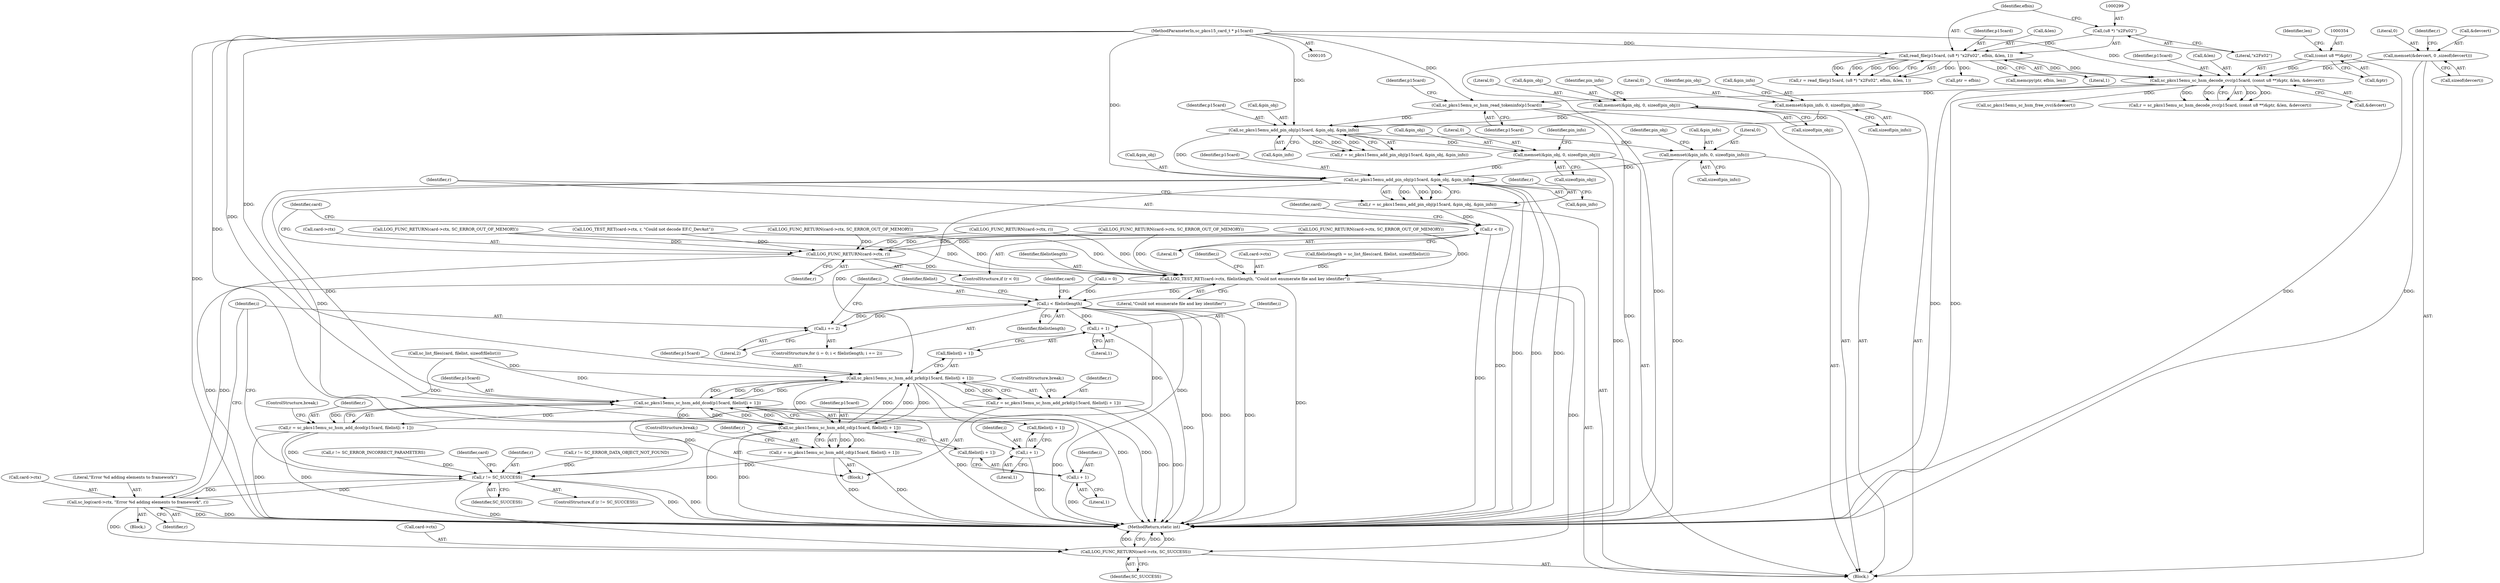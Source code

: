 digraph "0_OpenSC_360e95d45ac4123255a4c796db96337f332160ad#diff-d643a0fa169471dbf2912f4866dc49c5_6@pointer" {
"1000907" [label="(Call,sc_pkcs15emu_add_pin_obj(p15card, &pin_obj, &pin_info))"];
"1000757" [label="(Call,sc_pkcs15emu_add_pin_obj(p15card, &pin_obj, &pin_info))"];
"1000367" [label="(Call,sc_pkcs15emu_sc_hsm_read_tokeninfo(p15card))"];
"1000351" [label="(Call,sc_pkcs15emu_sc_hsm_decode_cvc(p15card, (const u8 **)&ptr, &len, &devcert))"];
"1000296" [label="(Call,read_file(p15card, (u8 *) \"\x2F\x02\", efbin, &len, 1))"];
"1000106" [label="(MethodParameterIn,sc_pkcs15_card_t * p15card)"];
"1000298" [label="(Call,(u8 *) \"\x2F\x02\")"];
"1000353" [label="(Call,(const u8 **)&ptr)"];
"1000343" [label="(Call,memset(&devcert, 0 ,sizeof(devcert)))"];
"1000612" [label="(Call,memset(&pin_obj, 0, sizeof(pin_obj)))"];
"1000606" [label="(Call,memset(&pin_info, 0, sizeof(pin_info)))"];
"1000778" [label="(Call,memset(&pin_obj, 0, sizeof(pin_obj)))"];
"1000772" [label="(Call,memset(&pin_info, 0, sizeof(pin_info)))"];
"1000905" [label="(Call,r = sc_pkcs15emu_add_pin_obj(p15card, &pin_obj, &pin_info))"];
"1000914" [label="(Call,r < 0)"];
"1000917" [label="(Call,LOG_FUNC_RETURN(card->ctx, r))"];
"1001021" [label="(Call,LOG_TEST_RET(card->ctx, filelistlength, \"Could not enumerate file and key identifier\"))"];
"1001031" [label="(Call,i < filelistlength)"];
"1001034" [label="(Call,i += 2)"];
"1001050" [label="(Call,i + 1)"];
"1001061" [label="(Call,i + 1)"];
"1001072" [label="(Call,i + 1)"];
"1001081" [label="(Call,sc_log(card->ctx, \"Error %d adding elements to framework\", r))"];
"1001077" [label="(Call,r != SC_SUCCESS)"];
"1001087" [label="(Call,LOG_FUNC_RETURN(card->ctx, SC_SUCCESS))"];
"1001046" [label="(Call,sc_pkcs15emu_sc_hsm_add_prkd(p15card, filelist[i + 1]))"];
"1001044" [label="(Call,r = sc_pkcs15emu_sc_hsm_add_prkd(p15card, filelist[i + 1]))"];
"1001057" [label="(Call,sc_pkcs15emu_sc_hsm_add_dcod(p15card, filelist[i + 1]))"];
"1001055" [label="(Call,r = sc_pkcs15emu_sc_hsm_add_dcod(p15card, filelist[i + 1]))"];
"1001068" [label="(Call,sc_pkcs15emu_sc_hsm_add_cd(p15card, filelist[i + 1]))"];
"1001066" [label="(Call,r = sc_pkcs15emu_sc_hsm_add_cd(p15card, filelist[i + 1]))"];
"1000359" [label="(Call,&devcert)"];
"1001058" [label="(Identifier,p15card)"];
"1000926" [label="(Identifier,card)"];
"1001052" [label="(Literal,1)"];
"1001080" [label="(Block,)"];
"1001053" [label="(ControlStructure,break;)"];
"1000367" [label="(Call,sc_pkcs15emu_sc_hsm_read_tokeninfo(p15card))"];
"1001031" [label="(Call,i < filelistlength)"];
"1000780" [label="(Identifier,pin_obj)"];
"1001027" [label="(ControlStructure,for (i = 0; i < filelistlength; i += 2))"];
"1001070" [label="(Call,filelist[i + 1])"];
"1000757" [label="(Call,sc_pkcs15emu_add_pin_obj(p15card, &pin_obj, &pin_info))"];
"1000357" [label="(Call,&len)"];
"1001057" [label="(Call,sc_pkcs15emu_sc_hsm_add_dcod(p15card, filelist[i + 1]))"];
"1000609" [label="(Literal,0)"];
"1001069" [label="(Identifier,p15card)"];
"1000615" [label="(Literal,0)"];
"1001003" [label="(Call,r != SC_ERROR_DATA_OBJECT_NOT_FOUND)"];
"1001079" [label="(Identifier,SC_SUCCESS)"];
"1001082" [label="(Call,card->ctx)"];
"1000302" [label="(Call,&len)"];
"1000782" [label="(Call,sizeof(pin_obj))"];
"1001006" [label="(Call,r != SC_ERROR_INCORRECT_PARAMETERS)"];
"1000301" [label="(Identifier,efbin)"];
"1000918" [label="(Call,card->ctx)"];
"1001014" [label="(Call,filelistlength = sc_list_files(card, filelist, sizeof(filelist)))"];
"1000298" [label="(Call,(u8 *) \"\x2F\x02\")"];
"1000297" [label="(Identifier,p15card)"];
"1001073" [label="(Identifier,i)"];
"1001075" [label="(ControlStructure,break;)"];
"1001088" [label="(Call,card->ctx)"];
"1000612" [label="(Call,memset(&pin_obj, 0, sizeof(pin_obj)))"];
"1000355" [label="(Call,&ptr)"];
"1001029" [label="(Identifier,i)"];
"1001074" [label="(Literal,1)"];
"1000361" [label="(Call,LOG_TEST_RET(card->ctx, r, \"Could not decode EF.C_DevAut\"))"];
"1000906" [label="(Identifier,r)"];
"1001066" [label="(Call,r = sc_pkcs15emu_sc_hsm_add_cd(p15card, filelist[i + 1]))"];
"1001021" [label="(Call,LOG_TEST_RET(card->ctx, filelistlength, \"Could not enumerate file and key identifier\"))"];
"1000755" [label="(Call,r = sc_pkcs15emu_add_pin_obj(p15card, &pin_obj, &pin_info))"];
"1001062" [label="(Identifier,i)"];
"1000909" [label="(Call,&pin_obj)"];
"1001055" [label="(Call,r = sc_pkcs15emu_sc_hsm_add_dcod(p15card, filelist[i + 1]))"];
"1000571" [label="(Call,LOG_FUNC_RETURN(card->ctx, SC_ERROR_OUT_OF_MEMORY))"];
"1000107" [label="(Block,)"];
"1000352" [label="(Identifier,p15card)"];
"1000326" [label="(Call,memcpy(ptr, efbin, len))"];
"1001033" [label="(Identifier,filelistlength)"];
"1001085" [label="(Literal,\"Error %d adding elements to framework\")"];
"1000530" [label="(Call,LOG_FUNC_RETURN(card->ctx, SC_ERROR_OUT_OF_MEMORY))"];
"1000300" [label="(Literal,\"\x2F\x02\")"];
"1000350" [label="(Identifier,r)"];
"1000916" [label="(Literal,0)"];
"1001047" [label="(Identifier,p15card)"];
"1001072" [label="(Call,i + 1)"];
"1001036" [label="(Literal,2)"];
"1000779" [label="(Call,&pin_obj)"];
"1000907" [label="(Call,sc_pkcs15emu_add_pin_obj(p15card, &pin_obj, &pin_info))"];
"1001046" [label="(Call,sc_pkcs15emu_sc_hsm_add_prkd(p15card, filelist[i + 1]))"];
"1000761" [label="(Call,&pin_info)"];
"1001063" [label="(Literal,1)"];
"1001092" [label="(MethodReturn,static int)"];
"1000613" [label="(Call,&pin_obj)"];
"1001081" [label="(Call,sc_log(card->ctx, \"Error %d adding elements to framework\", r))"];
"1000758" [label="(Identifier,p15card)"];
"1000919" [label="(Identifier,card)"];
"1001083" [label="(Identifier,card)"];
"1000343" [label="(Call,memset(&devcert, 0 ,sizeof(devcert)))"];
"1001051" [label="(Identifier,i)"];
"1000914" [label="(Call,r < 0)"];
"1001061" [label="(Call,i + 1)"];
"1001025" [label="(Identifier,filelistlength)"];
"1001091" [label="(Identifier,SC_SUCCESS)"];
"1000606" [label="(Call,memset(&pin_info, 0, sizeof(pin_info)))"];
"1000344" [label="(Call,&devcert)"];
"1000773" [label="(Call,&pin_info)"];
"1000614" [label="(Identifier,pin_obj)"];
"1000351" [label="(Call,sc_pkcs15emu_sc_hsm_decode_cvc(p15card, (const u8 **)&ptr, &len, &devcert))"];
"1001067" [label="(Identifier,r)"];
"1001026" [label="(Literal,\"Could not enumerate file and key identifier\")"];
"1000346" [label="(Literal,0)"];
"1000607" [label="(Call,&pin_info)"];
"1000349" [label="(Call,r = sc_pkcs15emu_sc_hsm_decode_cvc(p15card, (const u8 **)&ptr, &len, &devcert))"];
"1001045" [label="(Identifier,r)"];
"1000304" [label="(Literal,1)"];
"1000917" [label="(Call,LOG_FUNC_RETURN(card->ctx, r))"];
"1001086" [label="(Identifier,r)"];
"1000767" [label="(Call,LOG_FUNC_RETURN(card->ctx, r))"];
"1001022" [label="(Call,card->ctx)"];
"1001078" [label="(Identifier,r)"];
"1001056" [label="(Identifier,r)"];
"1000759" [label="(Call,&pin_obj)"];
"1000347" [label="(Call,sizeof(devcert))"];
"1000603" [label="(Call,sc_pkcs15emu_sc_hsm_free_cvc(&devcert))"];
"1000294" [label="(Call,r = read_file(p15card, (u8 *) \"\x2F\x02\", efbin, &len, 1))"];
"1001044" [label="(Call,r = sc_pkcs15emu_sc_hsm_add_prkd(p15card, filelist[i + 1]))"];
"1001087" [label="(Call,LOG_FUNC_RETURN(card->ctx, SC_SUCCESS))"];
"1000610" [label="(Call,sizeof(pin_info))"];
"1000921" [label="(Identifier,r)"];
"1001089" [label="(Identifier,card)"];
"1001064" [label="(ControlStructure,break;)"];
"1001042" [label="(Block,)"];
"1000908" [label="(Identifier,p15card)"];
"1000368" [label="(Identifier,p15card)"];
"1000509" [label="(Call,LOG_FUNC_RETURN(card->ctx, SC_ERROR_OUT_OF_MEMORY))"];
"1000905" [label="(Call,r = sc_pkcs15emu_add_pin_obj(p15card, &pin_obj, &pin_info))"];
"1000296" [label="(Call,read_file(p15card, (u8 *) \"\x2F\x02\", efbin, &len, 1))"];
"1001028" [label="(Call,i = 0)"];
"1001068" [label="(Call,sc_pkcs15emu_sc_hsm_add_cd(p15card, filelist[i + 1]))"];
"1000776" [label="(Call,sizeof(pin_info))"];
"1000911" [label="(Call,&pin_info)"];
"1001040" [label="(Identifier,filelist)"];
"1001048" [label="(Call,filelist[i + 1])"];
"1001059" [label="(Call,filelist[i + 1])"];
"1000621" [label="(Identifier,pin_info)"];
"1000781" [label="(Literal,0)"];
"1000775" [label="(Literal,0)"];
"1000787" [label="(Identifier,pin_info)"];
"1000106" [label="(MethodParameterIn,sc_pkcs15_card_t * p15card)"];
"1001050" [label="(Call,i + 1)"];
"1000358" [label="(Identifier,len)"];
"1000616" [label="(Call,sizeof(pin_obj))"];
"1001077" [label="(Call,r != SC_SUCCESS)"];
"1000772" [label="(Call,memset(&pin_info, 0, sizeof(pin_info)))"];
"1000373" [label="(Identifier,p15card)"];
"1000915" [label="(Identifier,r)"];
"1001076" [label="(ControlStructure,if (r != SC_SUCCESS))"];
"1000340" [label="(Call,ptr = efbin)"];
"1000913" [label="(ControlStructure,if (r < 0))"];
"1000421" [label="(Call,LOG_FUNC_RETURN(card->ctx, SC_ERROR_OUT_OF_MEMORY))"];
"1000353" [label="(Call,(const u8 **)&ptr)"];
"1001034" [label="(Call,i += 2)"];
"1001032" [label="(Identifier,i)"];
"1001035" [label="(Identifier,i)"];
"1000778" [label="(Call,memset(&pin_obj, 0, sizeof(pin_obj)))"];
"1001016" [label="(Call,sc_list_files(card, filelist, sizeof(filelist)))"];
"1000907" -> "1000905"  [label="AST: "];
"1000907" -> "1000911"  [label="CFG: "];
"1000908" -> "1000907"  [label="AST: "];
"1000909" -> "1000907"  [label="AST: "];
"1000911" -> "1000907"  [label="AST: "];
"1000905" -> "1000907"  [label="CFG: "];
"1000907" -> "1001092"  [label="DDG: "];
"1000907" -> "1001092"  [label="DDG: "];
"1000907" -> "1001092"  [label="DDG: "];
"1000907" -> "1000905"  [label="DDG: "];
"1000907" -> "1000905"  [label="DDG: "];
"1000907" -> "1000905"  [label="DDG: "];
"1000757" -> "1000907"  [label="DDG: "];
"1000106" -> "1000907"  [label="DDG: "];
"1000778" -> "1000907"  [label="DDG: "];
"1000772" -> "1000907"  [label="DDG: "];
"1000907" -> "1001046"  [label="DDG: "];
"1000907" -> "1001057"  [label="DDG: "];
"1000907" -> "1001068"  [label="DDG: "];
"1000757" -> "1000755"  [label="AST: "];
"1000757" -> "1000761"  [label="CFG: "];
"1000758" -> "1000757"  [label="AST: "];
"1000759" -> "1000757"  [label="AST: "];
"1000761" -> "1000757"  [label="AST: "];
"1000755" -> "1000757"  [label="CFG: "];
"1000757" -> "1000755"  [label="DDG: "];
"1000757" -> "1000755"  [label="DDG: "];
"1000757" -> "1000755"  [label="DDG: "];
"1000367" -> "1000757"  [label="DDG: "];
"1000106" -> "1000757"  [label="DDG: "];
"1000612" -> "1000757"  [label="DDG: "];
"1000606" -> "1000757"  [label="DDG: "];
"1000757" -> "1000772"  [label="DDG: "];
"1000757" -> "1000778"  [label="DDG: "];
"1000367" -> "1000107"  [label="AST: "];
"1000367" -> "1000368"  [label="CFG: "];
"1000368" -> "1000367"  [label="AST: "];
"1000373" -> "1000367"  [label="CFG: "];
"1000367" -> "1001092"  [label="DDG: "];
"1000351" -> "1000367"  [label="DDG: "];
"1000106" -> "1000367"  [label="DDG: "];
"1000351" -> "1000349"  [label="AST: "];
"1000351" -> "1000359"  [label="CFG: "];
"1000352" -> "1000351"  [label="AST: "];
"1000353" -> "1000351"  [label="AST: "];
"1000357" -> "1000351"  [label="AST: "];
"1000359" -> "1000351"  [label="AST: "];
"1000349" -> "1000351"  [label="CFG: "];
"1000351" -> "1001092"  [label="DDG: "];
"1000351" -> "1001092"  [label="DDG: "];
"1000351" -> "1000349"  [label="DDG: "];
"1000351" -> "1000349"  [label="DDG: "];
"1000351" -> "1000349"  [label="DDG: "];
"1000351" -> "1000349"  [label="DDG: "];
"1000296" -> "1000351"  [label="DDG: "];
"1000296" -> "1000351"  [label="DDG: "];
"1000106" -> "1000351"  [label="DDG: "];
"1000353" -> "1000351"  [label="DDG: "];
"1000343" -> "1000351"  [label="DDG: "];
"1000351" -> "1000603"  [label="DDG: "];
"1000296" -> "1000294"  [label="AST: "];
"1000296" -> "1000304"  [label="CFG: "];
"1000297" -> "1000296"  [label="AST: "];
"1000298" -> "1000296"  [label="AST: "];
"1000301" -> "1000296"  [label="AST: "];
"1000302" -> "1000296"  [label="AST: "];
"1000304" -> "1000296"  [label="AST: "];
"1000294" -> "1000296"  [label="CFG: "];
"1000296" -> "1001092"  [label="DDG: "];
"1000296" -> "1000294"  [label="DDG: "];
"1000296" -> "1000294"  [label="DDG: "];
"1000296" -> "1000294"  [label="DDG: "];
"1000296" -> "1000294"  [label="DDG: "];
"1000296" -> "1000294"  [label="DDG: "];
"1000106" -> "1000296"  [label="DDG: "];
"1000298" -> "1000296"  [label="DDG: "];
"1000296" -> "1000326"  [label="DDG: "];
"1000296" -> "1000340"  [label="DDG: "];
"1000106" -> "1000105"  [label="AST: "];
"1000106" -> "1001092"  [label="DDG: "];
"1000106" -> "1001046"  [label="DDG: "];
"1000106" -> "1001057"  [label="DDG: "];
"1000106" -> "1001068"  [label="DDG: "];
"1000298" -> "1000300"  [label="CFG: "];
"1000299" -> "1000298"  [label="AST: "];
"1000300" -> "1000298"  [label="AST: "];
"1000301" -> "1000298"  [label="CFG: "];
"1000353" -> "1000355"  [label="CFG: "];
"1000354" -> "1000353"  [label="AST: "];
"1000355" -> "1000353"  [label="AST: "];
"1000358" -> "1000353"  [label="CFG: "];
"1000353" -> "1001092"  [label="DDG: "];
"1000343" -> "1000107"  [label="AST: "];
"1000343" -> "1000347"  [label="CFG: "];
"1000344" -> "1000343"  [label="AST: "];
"1000346" -> "1000343"  [label="AST: "];
"1000347" -> "1000343"  [label="AST: "];
"1000350" -> "1000343"  [label="CFG: "];
"1000343" -> "1001092"  [label="DDG: "];
"1000612" -> "1000107"  [label="AST: "];
"1000612" -> "1000616"  [label="CFG: "];
"1000613" -> "1000612"  [label="AST: "];
"1000615" -> "1000612"  [label="AST: "];
"1000616" -> "1000612"  [label="AST: "];
"1000621" -> "1000612"  [label="CFG: "];
"1000606" -> "1000107"  [label="AST: "];
"1000606" -> "1000610"  [label="CFG: "];
"1000607" -> "1000606"  [label="AST: "];
"1000609" -> "1000606"  [label="AST: "];
"1000610" -> "1000606"  [label="AST: "];
"1000614" -> "1000606"  [label="CFG: "];
"1000778" -> "1000107"  [label="AST: "];
"1000778" -> "1000782"  [label="CFG: "];
"1000779" -> "1000778"  [label="AST: "];
"1000781" -> "1000778"  [label="AST: "];
"1000782" -> "1000778"  [label="AST: "];
"1000787" -> "1000778"  [label="CFG: "];
"1000778" -> "1001092"  [label="DDG: "];
"1000772" -> "1000107"  [label="AST: "];
"1000772" -> "1000776"  [label="CFG: "];
"1000773" -> "1000772"  [label="AST: "];
"1000775" -> "1000772"  [label="AST: "];
"1000776" -> "1000772"  [label="AST: "];
"1000780" -> "1000772"  [label="CFG: "];
"1000772" -> "1001092"  [label="DDG: "];
"1000905" -> "1000107"  [label="AST: "];
"1000906" -> "1000905"  [label="AST: "];
"1000915" -> "1000905"  [label="CFG: "];
"1000905" -> "1001092"  [label="DDG: "];
"1000905" -> "1000914"  [label="DDG: "];
"1000914" -> "1000913"  [label="AST: "];
"1000914" -> "1000916"  [label="CFG: "];
"1000915" -> "1000914"  [label="AST: "];
"1000916" -> "1000914"  [label="AST: "];
"1000919" -> "1000914"  [label="CFG: "];
"1000926" -> "1000914"  [label="CFG: "];
"1000914" -> "1001092"  [label="DDG: "];
"1000914" -> "1000917"  [label="DDG: "];
"1000917" -> "1000913"  [label="AST: "];
"1000917" -> "1000921"  [label="CFG: "];
"1000918" -> "1000917"  [label="AST: "];
"1000921" -> "1000917"  [label="AST: "];
"1000926" -> "1000917"  [label="CFG: "];
"1000917" -> "1001092"  [label="DDG: "];
"1000530" -> "1000917"  [label="DDG: "];
"1000421" -> "1000917"  [label="DDG: "];
"1000571" -> "1000917"  [label="DDG: "];
"1000361" -> "1000917"  [label="DDG: "];
"1000509" -> "1000917"  [label="DDG: "];
"1000767" -> "1000917"  [label="DDG: "];
"1000917" -> "1001021"  [label="DDG: "];
"1001021" -> "1000107"  [label="AST: "];
"1001021" -> "1001026"  [label="CFG: "];
"1001022" -> "1001021"  [label="AST: "];
"1001025" -> "1001021"  [label="AST: "];
"1001026" -> "1001021"  [label="AST: "];
"1001029" -> "1001021"  [label="CFG: "];
"1001021" -> "1001092"  [label="DDG: "];
"1000530" -> "1001021"  [label="DDG: "];
"1000421" -> "1001021"  [label="DDG: "];
"1000571" -> "1001021"  [label="DDG: "];
"1000361" -> "1001021"  [label="DDG: "];
"1000509" -> "1001021"  [label="DDG: "];
"1000767" -> "1001021"  [label="DDG: "];
"1001014" -> "1001021"  [label="DDG: "];
"1001021" -> "1001031"  [label="DDG: "];
"1001021" -> "1001081"  [label="DDG: "];
"1001021" -> "1001087"  [label="DDG: "];
"1001031" -> "1001027"  [label="AST: "];
"1001031" -> "1001033"  [label="CFG: "];
"1001032" -> "1001031"  [label="AST: "];
"1001033" -> "1001031"  [label="AST: "];
"1001040" -> "1001031"  [label="CFG: "];
"1001089" -> "1001031"  [label="CFG: "];
"1001031" -> "1001092"  [label="DDG: "];
"1001031" -> "1001092"  [label="DDG: "];
"1001031" -> "1001092"  [label="DDG: "];
"1001034" -> "1001031"  [label="DDG: "];
"1001028" -> "1001031"  [label="DDG: "];
"1001031" -> "1001034"  [label="DDG: "];
"1001031" -> "1001050"  [label="DDG: "];
"1001031" -> "1001061"  [label="DDG: "];
"1001031" -> "1001072"  [label="DDG: "];
"1001034" -> "1001027"  [label="AST: "];
"1001034" -> "1001036"  [label="CFG: "];
"1001035" -> "1001034"  [label="AST: "];
"1001036" -> "1001034"  [label="AST: "];
"1001032" -> "1001034"  [label="CFG: "];
"1001050" -> "1001048"  [label="AST: "];
"1001050" -> "1001052"  [label="CFG: "];
"1001051" -> "1001050"  [label="AST: "];
"1001052" -> "1001050"  [label="AST: "];
"1001048" -> "1001050"  [label="CFG: "];
"1001050" -> "1001092"  [label="DDG: "];
"1001061" -> "1001059"  [label="AST: "];
"1001061" -> "1001063"  [label="CFG: "];
"1001062" -> "1001061"  [label="AST: "];
"1001063" -> "1001061"  [label="AST: "];
"1001059" -> "1001061"  [label="CFG: "];
"1001061" -> "1001092"  [label="DDG: "];
"1001072" -> "1001070"  [label="AST: "];
"1001072" -> "1001074"  [label="CFG: "];
"1001073" -> "1001072"  [label="AST: "];
"1001074" -> "1001072"  [label="AST: "];
"1001070" -> "1001072"  [label="CFG: "];
"1001072" -> "1001092"  [label="DDG: "];
"1001081" -> "1001080"  [label="AST: "];
"1001081" -> "1001086"  [label="CFG: "];
"1001082" -> "1001081"  [label="AST: "];
"1001085" -> "1001081"  [label="AST: "];
"1001086" -> "1001081"  [label="AST: "];
"1001035" -> "1001081"  [label="CFG: "];
"1001081" -> "1001092"  [label="DDG: "];
"1001081" -> "1001092"  [label="DDG: "];
"1001081" -> "1001077"  [label="DDG: "];
"1001077" -> "1001081"  [label="DDG: "];
"1001081" -> "1001087"  [label="DDG: "];
"1001077" -> "1001076"  [label="AST: "];
"1001077" -> "1001079"  [label="CFG: "];
"1001078" -> "1001077"  [label="AST: "];
"1001079" -> "1001077"  [label="AST: "];
"1001083" -> "1001077"  [label="CFG: "];
"1001035" -> "1001077"  [label="CFG: "];
"1001077" -> "1001092"  [label="DDG: "];
"1001077" -> "1001092"  [label="DDG: "];
"1001044" -> "1001077"  [label="DDG: "];
"1001055" -> "1001077"  [label="DDG: "];
"1001006" -> "1001077"  [label="DDG: "];
"1001003" -> "1001077"  [label="DDG: "];
"1001066" -> "1001077"  [label="DDG: "];
"1001077" -> "1001087"  [label="DDG: "];
"1001087" -> "1000107"  [label="AST: "];
"1001087" -> "1001091"  [label="CFG: "];
"1001088" -> "1001087"  [label="AST: "];
"1001091" -> "1001087"  [label="AST: "];
"1001092" -> "1001087"  [label="CFG: "];
"1001087" -> "1001092"  [label="DDG: "];
"1001087" -> "1001092"  [label="DDG: "];
"1001087" -> "1001092"  [label="DDG: "];
"1001046" -> "1001044"  [label="AST: "];
"1001046" -> "1001048"  [label="CFG: "];
"1001047" -> "1001046"  [label="AST: "];
"1001048" -> "1001046"  [label="AST: "];
"1001044" -> "1001046"  [label="CFG: "];
"1001046" -> "1001092"  [label="DDG: "];
"1001046" -> "1001092"  [label="DDG: "];
"1001046" -> "1001044"  [label="DDG: "];
"1001046" -> "1001044"  [label="DDG: "];
"1001057" -> "1001046"  [label="DDG: "];
"1001057" -> "1001046"  [label="DDG: "];
"1001068" -> "1001046"  [label="DDG: "];
"1001068" -> "1001046"  [label="DDG: "];
"1001016" -> "1001046"  [label="DDG: "];
"1001046" -> "1001057"  [label="DDG: "];
"1001046" -> "1001057"  [label="DDG: "];
"1001046" -> "1001068"  [label="DDG: "];
"1001046" -> "1001068"  [label="DDG: "];
"1001044" -> "1001042"  [label="AST: "];
"1001045" -> "1001044"  [label="AST: "];
"1001053" -> "1001044"  [label="CFG: "];
"1001044" -> "1001092"  [label="DDG: "];
"1001044" -> "1001092"  [label="DDG: "];
"1001057" -> "1001055"  [label="AST: "];
"1001057" -> "1001059"  [label="CFG: "];
"1001058" -> "1001057"  [label="AST: "];
"1001059" -> "1001057"  [label="AST: "];
"1001055" -> "1001057"  [label="CFG: "];
"1001057" -> "1001092"  [label="DDG: "];
"1001057" -> "1001092"  [label="DDG: "];
"1001057" -> "1001055"  [label="DDG: "];
"1001057" -> "1001055"  [label="DDG: "];
"1001068" -> "1001057"  [label="DDG: "];
"1001068" -> "1001057"  [label="DDG: "];
"1001016" -> "1001057"  [label="DDG: "];
"1001057" -> "1001068"  [label="DDG: "];
"1001057" -> "1001068"  [label="DDG: "];
"1001055" -> "1001042"  [label="AST: "];
"1001056" -> "1001055"  [label="AST: "];
"1001064" -> "1001055"  [label="CFG: "];
"1001055" -> "1001092"  [label="DDG: "];
"1001055" -> "1001092"  [label="DDG: "];
"1001068" -> "1001066"  [label="AST: "];
"1001068" -> "1001070"  [label="CFG: "];
"1001069" -> "1001068"  [label="AST: "];
"1001070" -> "1001068"  [label="AST: "];
"1001066" -> "1001068"  [label="CFG: "];
"1001068" -> "1001092"  [label="DDG: "];
"1001068" -> "1001092"  [label="DDG: "];
"1001068" -> "1001066"  [label="DDG: "];
"1001068" -> "1001066"  [label="DDG: "];
"1001016" -> "1001068"  [label="DDG: "];
"1001066" -> "1001042"  [label="AST: "];
"1001067" -> "1001066"  [label="AST: "];
"1001075" -> "1001066"  [label="CFG: "];
"1001066" -> "1001092"  [label="DDG: "];
"1001066" -> "1001092"  [label="DDG: "];
}
